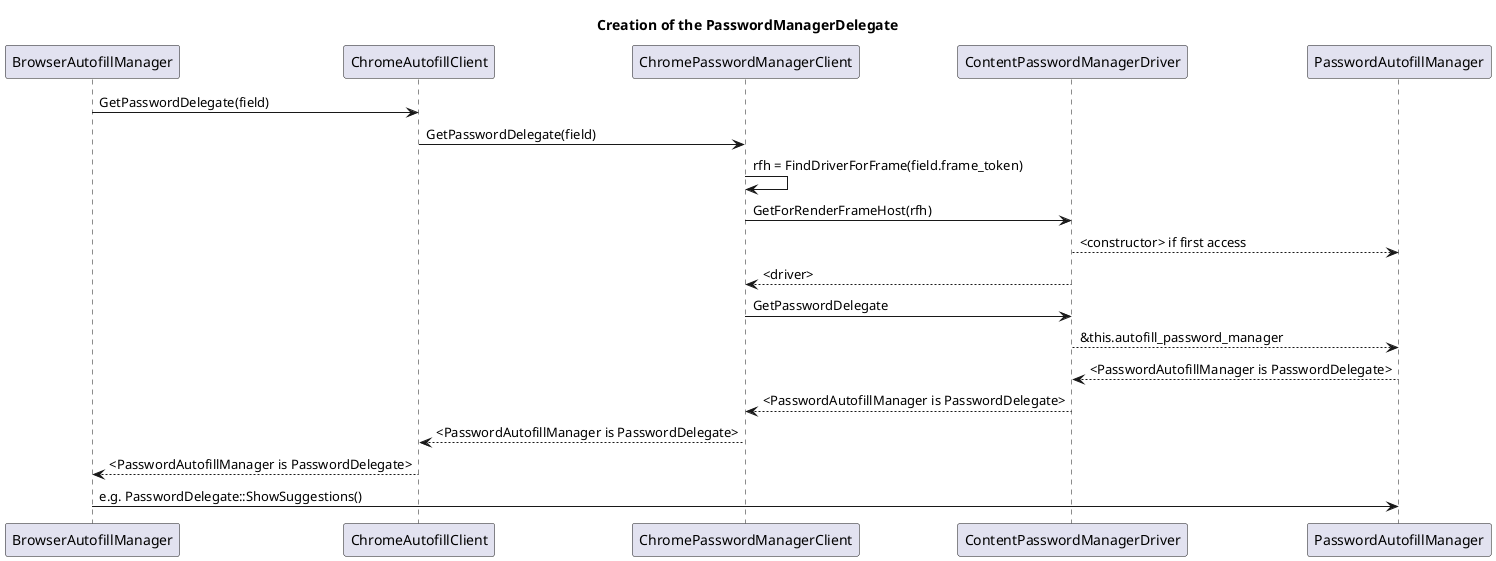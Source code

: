 ' Copyright 2025 The Chromium Authors
' Use of this source code is governed by a BSD-style license that can be
' found in the LICENSE file.

/'
 ' This sequence diagram is used in the README of this directory.
 ' Generated diagrams are by default located in
 ' `out/components/autofill/core/browser/integrators/README_seq_create/*`.
 '
 ' This diagram describes the creation of a new delegate the underlying feature
 ' is initialized. The integrator interface prevents a dependendency on the
 ' `BrowserAutofillManager`.
 '/
@startuml
Title: Creation of the PasswordManagerDelegate

participant BrowserAutofillManager as bam
participant ChromeAutofillClient as afc
participant ChromePasswordManagerClient as pmc
participant ContentPasswordManagerDriver as cpmd
participant PasswordAutofillManager as pam


bam -> afc:  GetPasswordDelegate(field)
afc -> pmc:  GetPasswordDelegate(field)
pmc -> pmc: rfh = FindDriverForFrame(field.frame_token)
pmc -> cpmd: GetForRenderFrameHost(rfh)
cpmd --> pam: <constructor> if first access
cpmd --> pmc: <driver>
pmc -> cpmd: GetPasswordDelegate
cpmd --> pam: &this.autofill_password_manager

pam --> cpmd: <PasswordAutofillManager is PasswordDelegate>
cpmd --> pmc: <PasswordAutofillManager is PasswordDelegate>
pmc --> afc:  <PasswordAutofillManager is PasswordDelegate>
afc --> bam:  <PasswordAutofillManager is PasswordDelegate>

bam -> pam: e.g. PasswordDelegate::ShowSuggestions()

@enduml
